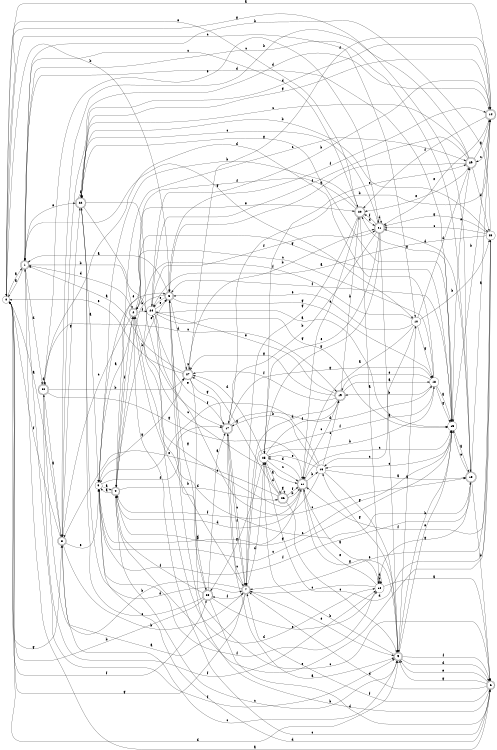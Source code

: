 digraph n25_8 {
__start0 [label="" shape="none"];

rankdir=LR;
size="8,5";

s0 [style="filled", color="black", fillcolor="white" shape="circle", label="0"];
s1 [style="rounded,filled", color="black", fillcolor="white" shape="doublecircle", label="1"];
s2 [style="rounded,filled", color="black", fillcolor="white" shape="doublecircle", label="2"];
s3 [style="filled", color="black", fillcolor="white" shape="circle", label="3"];
s4 [style="rounded,filled", color="black", fillcolor="white" shape="doublecircle", label="4"];
s5 [style="rounded,filled", color="black", fillcolor="white" shape="doublecircle", label="5"];
s6 [style="rounded,filled", color="black", fillcolor="white" shape="doublecircle", label="6"];
s7 [style="rounded,filled", color="black", fillcolor="white" shape="doublecircle", label="7"];
s8 [style="rounded,filled", color="black", fillcolor="white" shape="doublecircle", label="8"];
s9 [style="rounded,filled", color="black", fillcolor="white" shape="doublecircle", label="9"];
s10 [style="filled", color="black", fillcolor="white" shape="circle", label="10"];
s11 [style="rounded,filled", color="black", fillcolor="white" shape="doublecircle", label="11"];
s12 [style="filled", color="black", fillcolor="white" shape="circle", label="12"];
s13 [style="rounded,filled", color="black", fillcolor="white" shape="doublecircle", label="13"];
s14 [style="rounded,filled", color="black", fillcolor="white" shape="doublecircle", label="14"];
s15 [style="filled", color="black", fillcolor="white" shape="circle", label="15"];
s16 [style="filled", color="black", fillcolor="white" shape="circle", label="16"];
s17 [style="rounded,filled", color="black", fillcolor="white" shape="doublecircle", label="17"];
s18 [style="filled", color="black", fillcolor="white" shape="circle", label="18"];
s19 [style="rounded,filled", color="black", fillcolor="white" shape="doublecircle", label="19"];
s20 [style="rounded,filled", color="black", fillcolor="white" shape="doublecircle", label="20"];
s21 [style="rounded,filled", color="black", fillcolor="white" shape="doublecircle", label="21"];
s22 [style="rounded,filled", color="black", fillcolor="white" shape="doublecircle", label="22"];
s23 [style="filled", color="black", fillcolor="white" shape="circle", label="23"];
s24 [style="filled", color="black", fillcolor="white" shape="circle", label="24"];
s25 [style="filled", color="black", fillcolor="white" shape="circle", label="25"];
s26 [style="rounded,filled", color="black", fillcolor="white" shape="doublecircle", label="26"];
s27 [style="rounded,filled", color="black", fillcolor="white" shape="doublecircle", label="27"];
s28 [style="rounded,filled", color="black", fillcolor="white" shape="doublecircle", label="28"];
s29 [style="rounded,filled", color="black", fillcolor="white" shape="doublecircle", label="29"];
s30 [style="rounded,filled", color="black", fillcolor="white" shape="doublecircle", label="30"];
s0 -> s1 [label="a"];
s0 -> s5 [label="b"];
s0 -> s10 [label="c"];
s0 -> s9 [label="d"];
s0 -> s20 [label="e"];
s0 -> s28 [label="f"];
s0 -> s8 [label="g"];
s1 -> s0 [label="a"];
s1 -> s2 [label="b"];
s1 -> s13 [label="c"];
s1 -> s30 [label="d"];
s1 -> s22 [label="e"];
s1 -> s9 [label="f"];
s1 -> s10 [label="g"];
s2 -> s3 [label="a"];
s2 -> s7 [label="b"];
s2 -> s8 [label="c"];
s2 -> s1 [label="d"];
s2 -> s20 [label="e"];
s2 -> s24 [label="f"];
s2 -> s15 [label="g"];
s3 -> s4 [label="a"];
s3 -> s11 [label="b"];
s3 -> s15 [label="c"];
s3 -> s6 [label="d"];
s3 -> s5 [label="e"];
s3 -> s17 [label="f"];
s3 -> s27 [label="g"];
s4 -> s3 [label="a"];
s4 -> s5 [label="b"];
s4 -> s29 [label="c"];
s4 -> s26 [label="d"];
s4 -> s23 [label="e"];
s4 -> s2 [label="f"];
s4 -> s15 [label="g"];
s5 -> s1 [label="a"];
s5 -> s4 [label="b"];
s5 -> s6 [label="c"];
s5 -> s27 [label="d"];
s5 -> s24 [label="e"];
s5 -> s14 [label="f"];
s5 -> s18 [label="g"];
s6 -> s1 [label="a"];
s6 -> s5 [label="b"];
s6 -> s2 [label="c"];
s6 -> s7 [label="d"];
s6 -> s9 [label="e"];
s6 -> s7 [label="f"];
s6 -> s9 [label="g"];
s7 -> s8 [label="a"];
s7 -> s30 [label="b"];
s7 -> s17 [label="c"];
s7 -> s25 [label="d"];
s7 -> s9 [label="e"];
s7 -> s28 [label="f"];
s7 -> s0 [label="g"];
s8 -> s0 [label="a"];
s8 -> s7 [label="b"];
s8 -> s9 [label="c"];
s8 -> s14 [label="d"];
s8 -> s3 [label="e"];
s8 -> s0 [label="f"];
s8 -> s22 [label="g"];
s9 -> s10 [label="a"];
s9 -> s25 [label="b"];
s9 -> s4 [label="c"];
s9 -> s6 [label="d"];
s9 -> s15 [label="e"];
s9 -> s6 [label="f"];
s9 -> s16 [label="g"];
s10 -> s11 [label="a"];
s10 -> s23 [label="b"];
s10 -> s16 [label="c"];
s10 -> s29 [label="d"];
s10 -> s5 [label="e"];
s10 -> s2 [label="f"];
s10 -> s18 [label="g"];
s11 -> s12 [label="a"];
s11 -> s16 [label="b"];
s11 -> s15 [label="c"];
s11 -> s25 [label="d"];
s11 -> s2 [label="e"];
s11 -> s4 [label="f"];
s11 -> s9 [label="g"];
s12 -> s6 [label="a"];
s12 -> s12 [label="b"];
s12 -> s7 [label="c"];
s12 -> s12 [label="d"];
s12 -> s11 [label="e"];
s12 -> s3 [label="f"];
s12 -> s13 [label="g"];
s13 -> s14 [label="a"];
s13 -> s6 [label="b"];
s13 -> s2 [label="c"];
s13 -> s21 [label="d"];
s13 -> s15 [label="e"];
s13 -> s3 [label="f"];
s13 -> s0 [label="g"];
s14 -> s0 [label="a"];
s14 -> s15 [label="b"];
s14 -> s29 [label="c"];
s14 -> s22 [label="d"];
s14 -> s21 [label="e"];
s14 -> s20 [label="f"];
s14 -> s22 [label="g"];
s15 -> s13 [label="a"];
s15 -> s9 [label="b"];
s15 -> s16 [label="c"];
s15 -> s1 [label="d"];
s15 -> s29 [label="e"];
s15 -> s5 [label="f"];
s15 -> s20 [label="g"];
s16 -> s13 [label="a"];
s16 -> s17 [label="b"];
s16 -> s19 [label="c"];
s16 -> s4 [label="d"];
s16 -> s25 [label="e"];
s16 -> s3 [label="f"];
s16 -> s9 [label="g"];
s17 -> s9 [label="a"];
s17 -> s14 [label="b"];
s17 -> s7 [label="c"];
s17 -> s18 [label="d"];
s17 -> s24 [label="e"];
s17 -> s7 [label="f"];
s17 -> s18 [label="g"];
s18 -> s15 [label="a"];
s18 -> s19 [label="b"];
s18 -> s2 [label="c"];
s18 -> s30 [label="d"];
s18 -> s19 [label="e"];
s18 -> s7 [label="f"];
s18 -> s15 [label="g"];
s19 -> s18 [label="a"];
s19 -> s20 [label="b"];
s19 -> s11 [label="c"];
s19 -> s7 [label="d"];
s19 -> s24 [label="e"];
s19 -> s27 [label="f"];
s19 -> s27 [label="g"];
s20 -> s12 [label="a"];
s20 -> s3 [label="b"];
s20 -> s1 [label="c"];
s20 -> s21 [label="d"];
s20 -> s11 [label="e"];
s20 -> s4 [label="f"];
s20 -> s7 [label="g"];
s21 -> s9 [label="a"];
s21 -> s17 [label="b"];
s21 -> s22 [label="c"];
s21 -> s21 [label="d"];
s21 -> s25 [label="e"];
s21 -> s20 [label="f"];
s21 -> s25 [label="g"];
s22 -> s3 [label="a"];
s22 -> s23 [label="b"];
s22 -> s11 [label="c"];
s22 -> s7 [label="d"];
s22 -> s17 [label="e"];
s22 -> s22 [label="f"];
s22 -> s15 [label="g"];
s23 -> s24 [label="a"];
s23 -> s1 [label="b"];
s23 -> s21 [label="c"];
s23 -> s25 [label="d"];
s23 -> s7 [label="e"];
s23 -> s11 [label="f"];
s23 -> s21 [label="g"];
s24 -> s15 [label="a"];
s24 -> s14 [label="b"];
s24 -> s13 [label="c"];
s24 -> s12 [label="d"];
s24 -> s5 [label="e"];
s24 -> s21 [label="f"];
s24 -> s15 [label="g"];
s25 -> s26 [label="a"];
s25 -> s18 [label="b"];
s25 -> s11 [label="c"];
s25 -> s27 [label="d"];
s25 -> s29 [label="e"];
s25 -> s19 [label="f"];
s25 -> s28 [label="g"];
s26 -> s27 [label="a"];
s26 -> s11 [label="b"];
s26 -> s9 [label="c"];
s26 -> s25 [label="d"];
s26 -> s8 [label="e"];
s26 -> s11 [label="f"];
s26 -> s26 [label="g"];
s27 -> s1 [label="a"];
s27 -> s21 [label="b"];
s27 -> s27 [label="c"];
s27 -> s28 [label="d"];
s27 -> s0 [label="e"];
s27 -> s14 [label="f"];
s27 -> s17 [label="g"];
s28 -> s17 [label="a"];
s28 -> s0 [label="b"];
s28 -> s22 [label="c"];
s28 -> s6 [label="d"];
s28 -> s12 [label="e"];
s28 -> s4 [label="f"];
s28 -> s5 [label="g"];
s29 -> s14 [label="a"];
s29 -> s8 [label="b"];
s29 -> s22 [label="c"];
s29 -> s23 [label="d"];
s29 -> s20 [label="e"];
s29 -> s24 [label="f"];
s29 -> s5 [label="g"];
s30 -> s8 [label="a"];
s30 -> s27 [label="b"];
s30 -> s19 [label="c"];
s30 -> s30 [label="d"];
s30 -> s21 [label="e"];
s30 -> s12 [label="f"];
s30 -> s11 [label="g"];

}